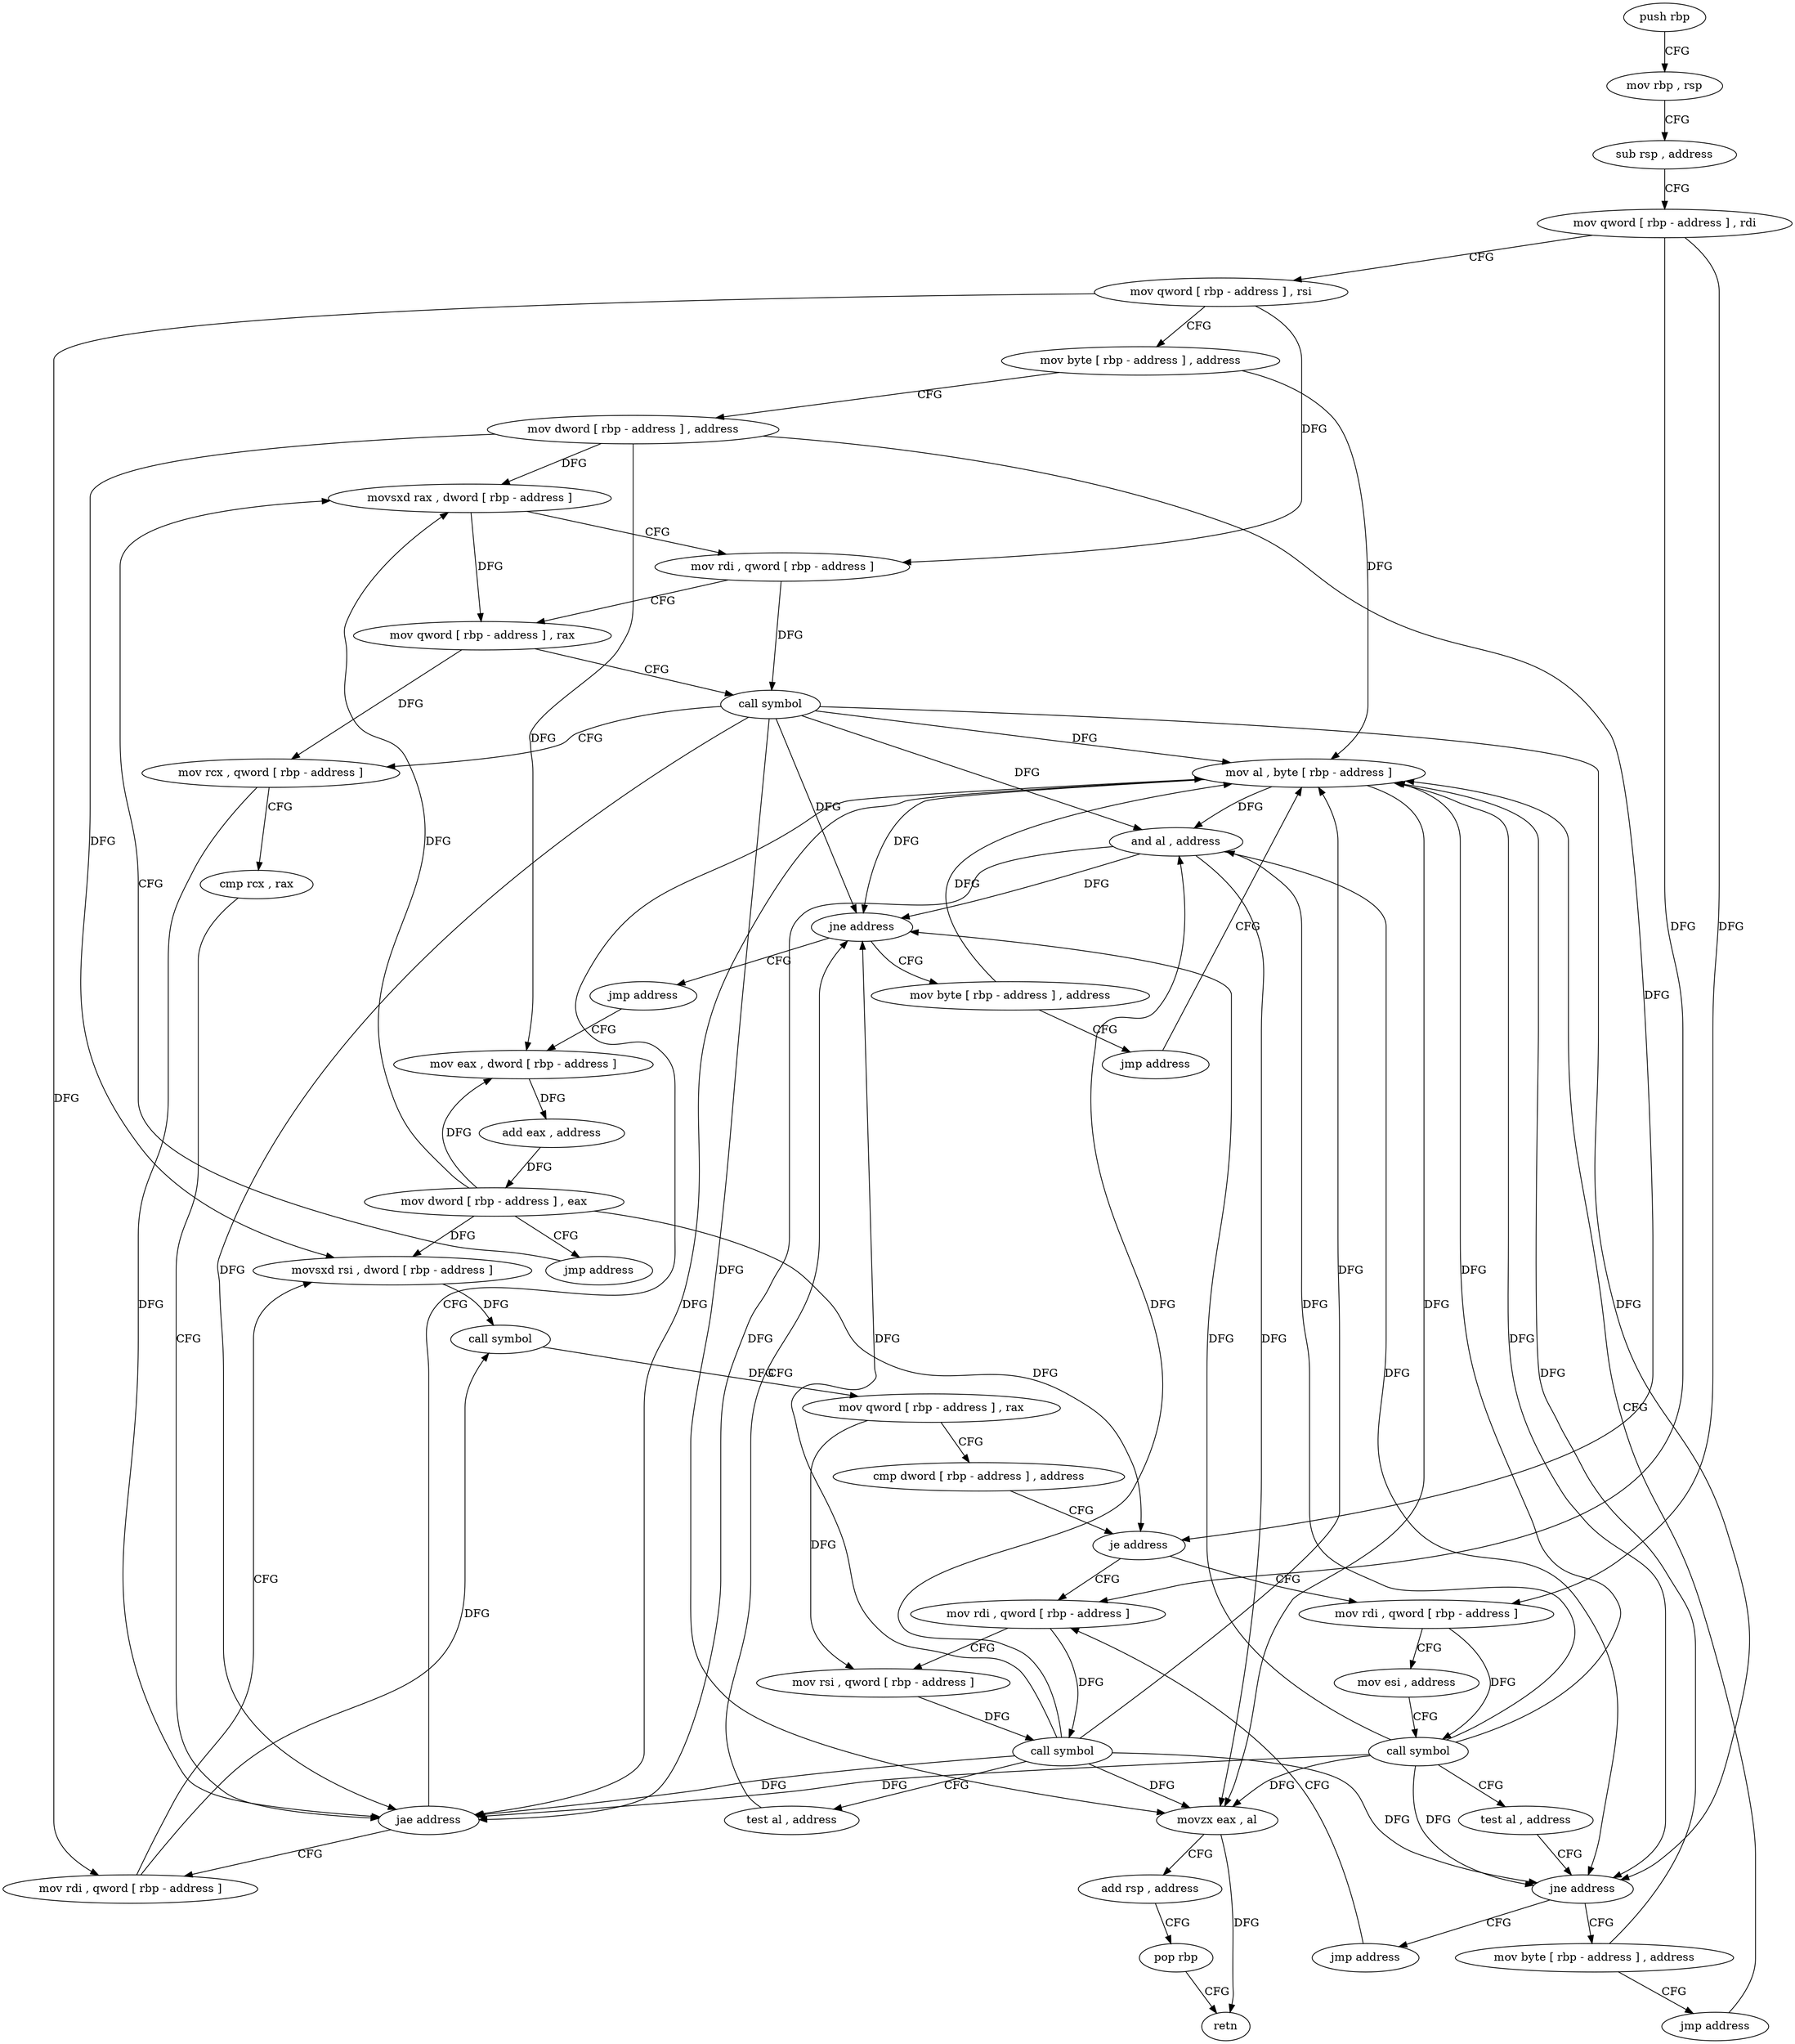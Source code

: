 digraph "func" {
"123120" [label = "push rbp" ]
"123121" [label = "mov rbp , rsp" ]
"123124" [label = "sub rsp , address" ]
"123128" [label = "mov qword [ rbp - address ] , rdi" ]
"123132" [label = "mov qword [ rbp - address ] , rsi" ]
"123136" [label = "mov byte [ rbp - address ] , address" ]
"123140" [label = "mov dword [ rbp - address ] , address" ]
"123147" [label = "movsxd rax , dword [ rbp - address ]" ]
"123289" [label = "mov al , byte [ rbp - address ]" ]
"123292" [label = "and al , address" ]
"123294" [label = "movzx eax , al" ]
"123297" [label = "add rsp , address" ]
"123301" [label = "pop rbp" ]
"123302" [label = "retn" ]
"123177" [label = "mov rdi , qword [ rbp - address ]" ]
"123181" [label = "movsxd rsi , dword [ rbp - address ]" ]
"123185" [label = "call symbol" ]
"123190" [label = "mov qword [ rbp - address ] , rax" ]
"123194" [label = "cmp dword [ rbp - address ] , address" ]
"123198" [label = "je address" ]
"123240" [label = "mov rdi , qword [ rbp - address ]" ]
"123204" [label = "mov rdi , qword [ rbp - address ]" ]
"123244" [label = "mov rsi , qword [ rbp - address ]" ]
"123248" [label = "call symbol" ]
"123253" [label = "test al , address" ]
"123255" [label = "jne address" ]
"123270" [label = "jmp address" ]
"123261" [label = "mov byte [ rbp - address ] , address" ]
"123208" [label = "mov esi , address" ]
"123213" [label = "call symbol" ]
"123218" [label = "test al , address" ]
"123220" [label = "jne address" ]
"123235" [label = "jmp address" ]
"123226" [label = "mov byte [ rbp - address ] , address" ]
"123275" [label = "mov eax , dword [ rbp - address ]" ]
"123265" [label = "jmp address" ]
"123230" [label = "jmp address" ]
"123278" [label = "add eax , address" ]
"123281" [label = "mov dword [ rbp - address ] , eax" ]
"123284" [label = "jmp address" ]
"123151" [label = "mov rdi , qword [ rbp - address ]" ]
"123155" [label = "mov qword [ rbp - address ] , rax" ]
"123159" [label = "call symbol" ]
"123164" [label = "mov rcx , qword [ rbp - address ]" ]
"123168" [label = "cmp rcx , rax" ]
"123171" [label = "jae address" ]
"123120" -> "123121" [ label = "CFG" ]
"123121" -> "123124" [ label = "CFG" ]
"123124" -> "123128" [ label = "CFG" ]
"123128" -> "123132" [ label = "CFG" ]
"123128" -> "123240" [ label = "DFG" ]
"123128" -> "123204" [ label = "DFG" ]
"123132" -> "123136" [ label = "CFG" ]
"123132" -> "123151" [ label = "DFG" ]
"123132" -> "123177" [ label = "DFG" ]
"123136" -> "123140" [ label = "CFG" ]
"123136" -> "123289" [ label = "DFG" ]
"123140" -> "123147" [ label = "DFG" ]
"123140" -> "123181" [ label = "DFG" ]
"123140" -> "123198" [ label = "DFG" ]
"123140" -> "123275" [ label = "DFG" ]
"123147" -> "123151" [ label = "CFG" ]
"123147" -> "123155" [ label = "DFG" ]
"123289" -> "123292" [ label = "DFG" ]
"123289" -> "123171" [ label = "DFG" ]
"123289" -> "123294" [ label = "DFG" ]
"123289" -> "123255" [ label = "DFG" ]
"123289" -> "123220" [ label = "DFG" ]
"123292" -> "123294" [ label = "DFG" ]
"123292" -> "123171" [ label = "DFG" ]
"123292" -> "123255" [ label = "DFG" ]
"123292" -> "123220" [ label = "DFG" ]
"123294" -> "123297" [ label = "CFG" ]
"123294" -> "123302" [ label = "DFG" ]
"123297" -> "123301" [ label = "CFG" ]
"123301" -> "123302" [ label = "CFG" ]
"123177" -> "123181" [ label = "CFG" ]
"123177" -> "123185" [ label = "DFG" ]
"123181" -> "123185" [ label = "DFG" ]
"123185" -> "123190" [ label = "DFG" ]
"123190" -> "123194" [ label = "CFG" ]
"123190" -> "123244" [ label = "DFG" ]
"123194" -> "123198" [ label = "CFG" ]
"123198" -> "123240" [ label = "CFG" ]
"123198" -> "123204" [ label = "CFG" ]
"123240" -> "123244" [ label = "CFG" ]
"123240" -> "123248" [ label = "DFG" ]
"123204" -> "123208" [ label = "CFG" ]
"123204" -> "123213" [ label = "DFG" ]
"123244" -> "123248" [ label = "DFG" ]
"123248" -> "123253" [ label = "CFG" ]
"123248" -> "123171" [ label = "DFG" ]
"123248" -> "123292" [ label = "DFG" ]
"123248" -> "123294" [ label = "DFG" ]
"123248" -> "123289" [ label = "DFG" ]
"123248" -> "123255" [ label = "DFG" ]
"123248" -> "123220" [ label = "DFG" ]
"123253" -> "123255" [ label = "CFG" ]
"123255" -> "123270" [ label = "CFG" ]
"123255" -> "123261" [ label = "CFG" ]
"123270" -> "123275" [ label = "CFG" ]
"123261" -> "123265" [ label = "CFG" ]
"123261" -> "123289" [ label = "DFG" ]
"123208" -> "123213" [ label = "CFG" ]
"123213" -> "123218" [ label = "CFG" ]
"123213" -> "123171" [ label = "DFG" ]
"123213" -> "123292" [ label = "DFG" ]
"123213" -> "123294" [ label = "DFG" ]
"123213" -> "123255" [ label = "DFG" ]
"123213" -> "123289" [ label = "DFG" ]
"123213" -> "123220" [ label = "DFG" ]
"123218" -> "123220" [ label = "CFG" ]
"123220" -> "123235" [ label = "CFG" ]
"123220" -> "123226" [ label = "CFG" ]
"123235" -> "123240" [ label = "CFG" ]
"123226" -> "123230" [ label = "CFG" ]
"123226" -> "123289" [ label = "DFG" ]
"123275" -> "123278" [ label = "DFG" ]
"123265" -> "123289" [ label = "CFG" ]
"123230" -> "123289" [ label = "CFG" ]
"123278" -> "123281" [ label = "DFG" ]
"123281" -> "123284" [ label = "CFG" ]
"123281" -> "123147" [ label = "DFG" ]
"123281" -> "123181" [ label = "DFG" ]
"123281" -> "123198" [ label = "DFG" ]
"123281" -> "123275" [ label = "DFG" ]
"123284" -> "123147" [ label = "CFG" ]
"123151" -> "123155" [ label = "CFG" ]
"123151" -> "123159" [ label = "DFG" ]
"123155" -> "123159" [ label = "CFG" ]
"123155" -> "123164" [ label = "DFG" ]
"123159" -> "123164" [ label = "CFG" ]
"123159" -> "123171" [ label = "DFG" ]
"123159" -> "123289" [ label = "DFG" ]
"123159" -> "123292" [ label = "DFG" ]
"123159" -> "123294" [ label = "DFG" ]
"123159" -> "123255" [ label = "DFG" ]
"123159" -> "123220" [ label = "DFG" ]
"123164" -> "123168" [ label = "CFG" ]
"123164" -> "123171" [ label = "DFG" ]
"123168" -> "123171" [ label = "CFG" ]
"123171" -> "123289" [ label = "CFG" ]
"123171" -> "123177" [ label = "CFG" ]
}
